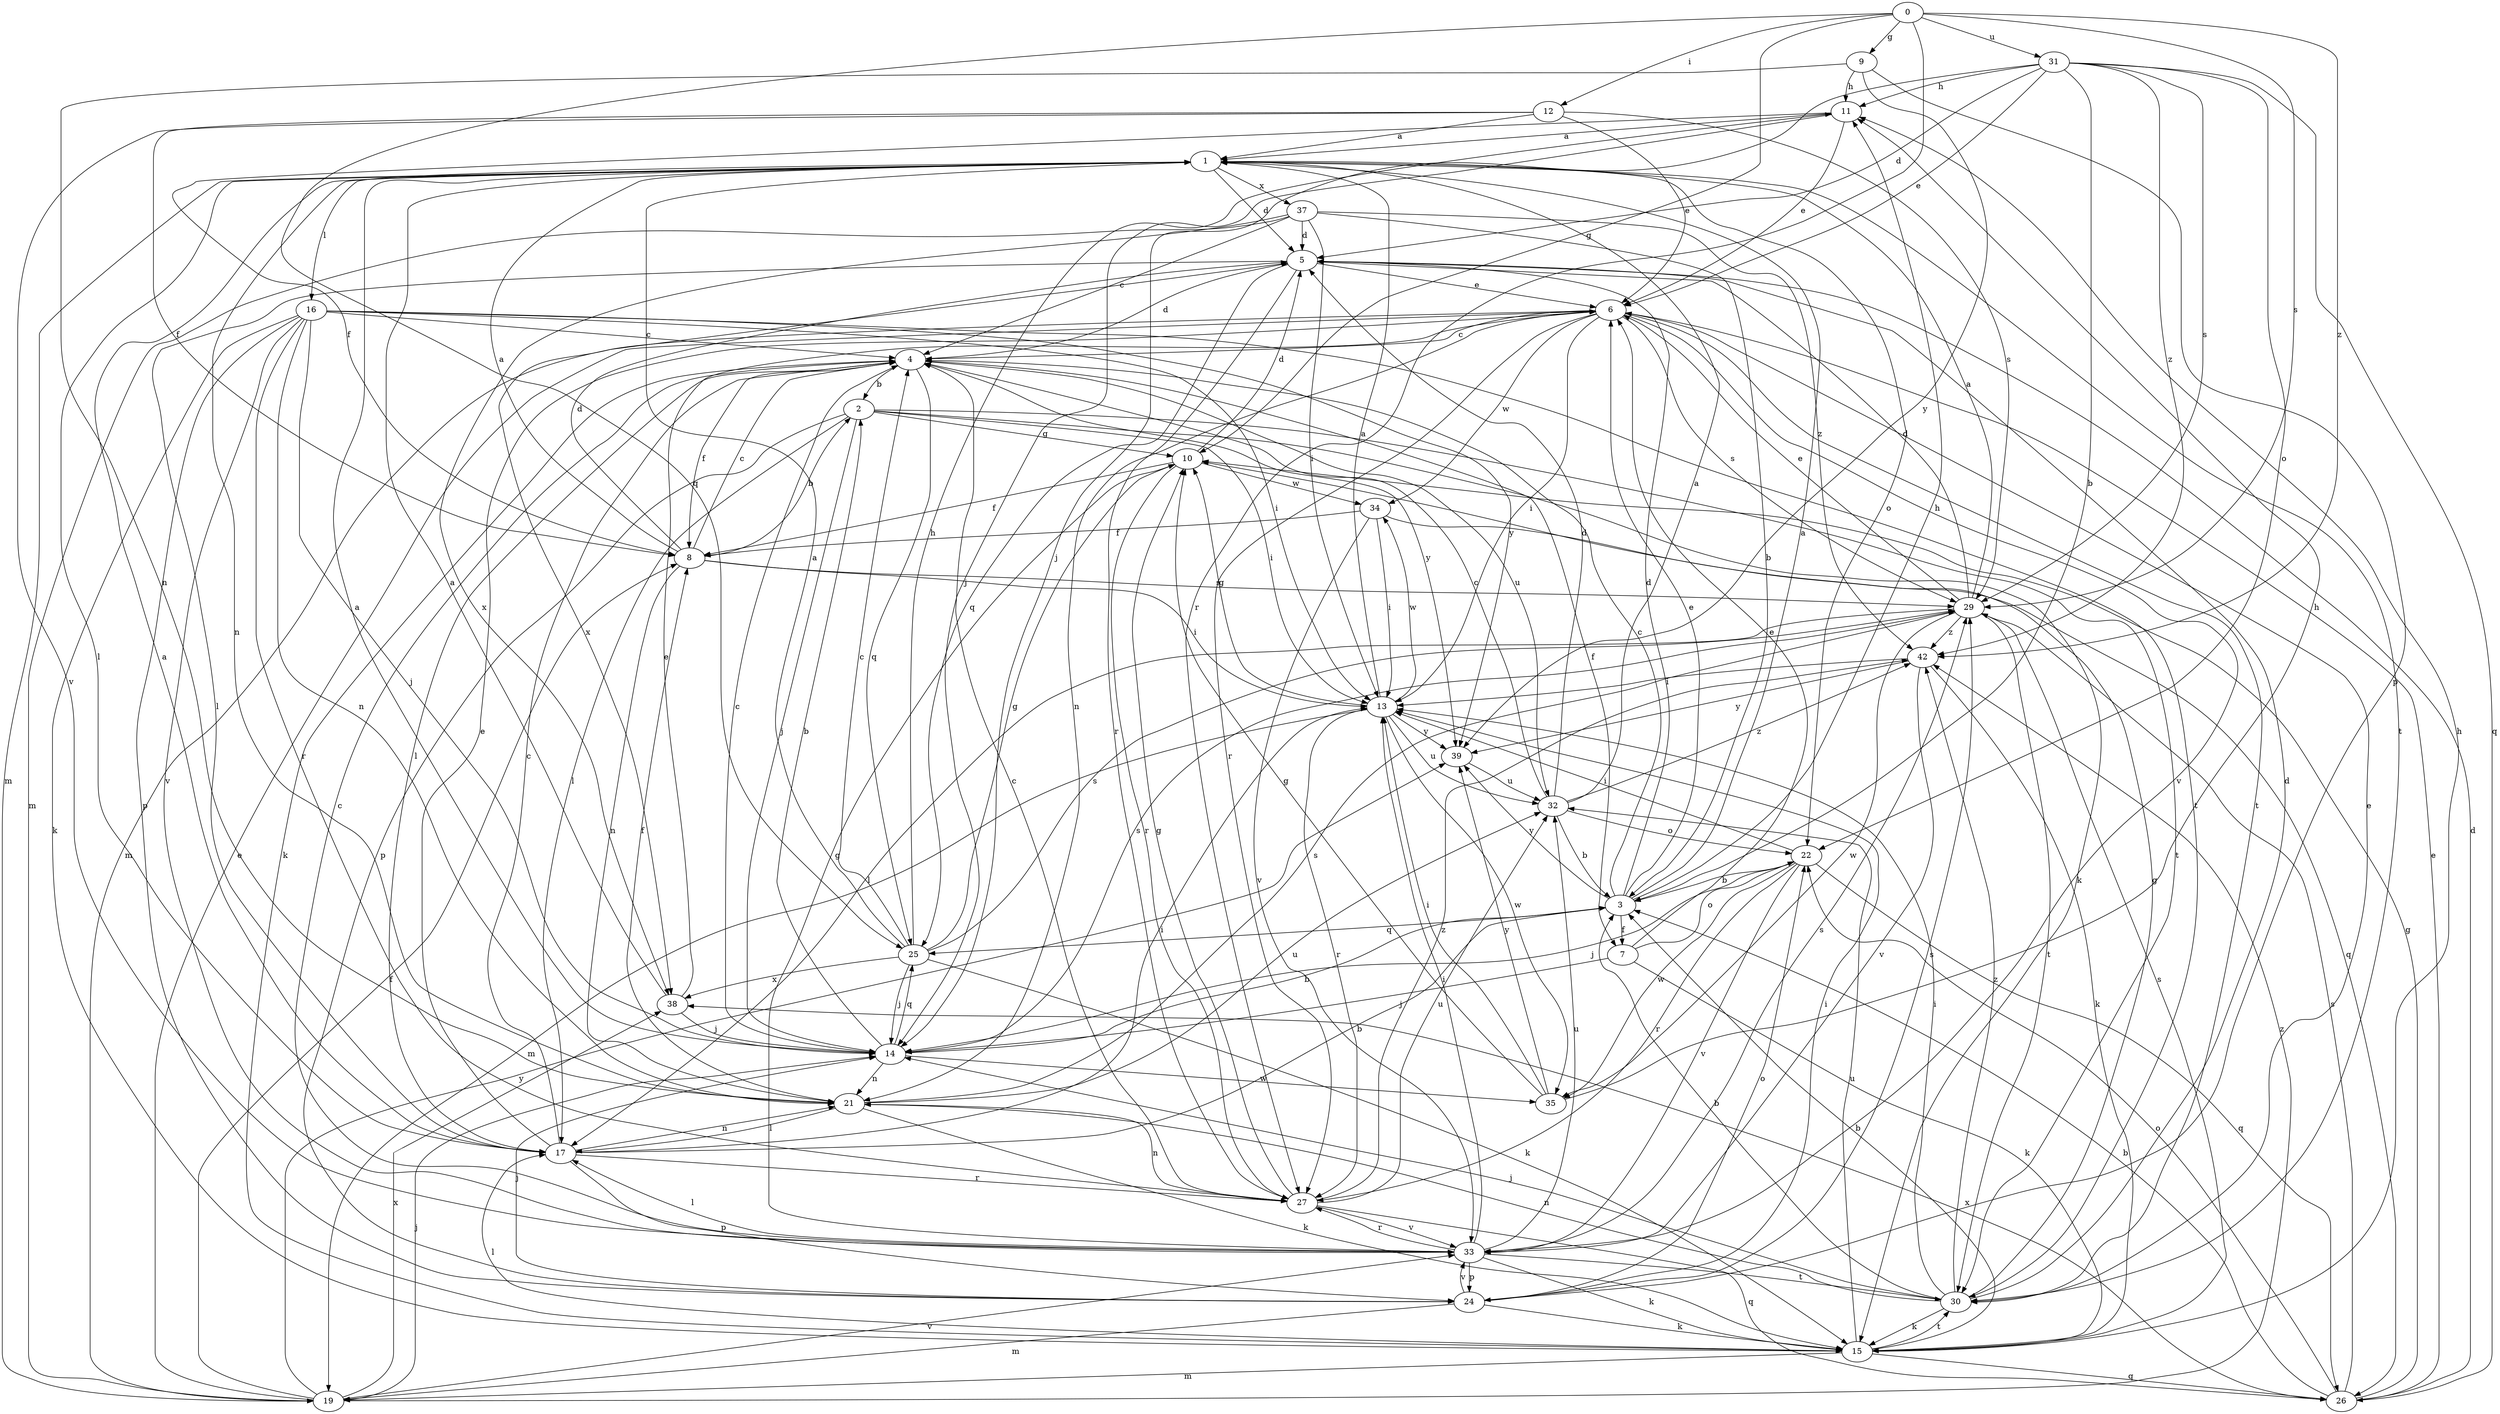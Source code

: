 strict digraph  {
0;
1;
2;
3;
4;
5;
6;
7;
8;
9;
10;
11;
12;
13;
14;
15;
16;
17;
19;
21;
22;
24;
25;
26;
27;
29;
30;
31;
32;
33;
34;
35;
37;
38;
39;
42;
0 -> 9  [label=g];
0 -> 10  [label=g];
0 -> 12  [label=i];
0 -> 25  [label=q];
0 -> 27  [label=r];
0 -> 29  [label=s];
0 -> 31  [label=u];
0 -> 42  [label=z];
1 -> 5  [label=d];
1 -> 16  [label=l];
1 -> 17  [label=l];
1 -> 19  [label=m];
1 -> 21  [label=n];
1 -> 22  [label=o];
1 -> 30  [label=t];
1 -> 37  [label=x];
2 -> 10  [label=g];
2 -> 13  [label=i];
2 -> 14  [label=j];
2 -> 15  [label=k];
2 -> 17  [label=l];
2 -> 24  [label=p];
2 -> 30  [label=t];
3 -> 1  [label=a];
3 -> 4  [label=c];
3 -> 5  [label=d];
3 -> 6  [label=e];
3 -> 7  [label=f];
3 -> 11  [label=h];
3 -> 25  [label=q];
3 -> 39  [label=y];
4 -> 2  [label=b];
4 -> 5  [label=d];
4 -> 7  [label=f];
4 -> 8  [label=f];
4 -> 15  [label=k];
4 -> 17  [label=l];
4 -> 25  [label=q];
4 -> 32  [label=u];
4 -> 39  [label=y];
5 -> 6  [label=e];
5 -> 17  [label=l];
5 -> 25  [label=q];
5 -> 27  [label=r];
5 -> 38  [label=x];
6 -> 4  [label=c];
6 -> 13  [label=i];
6 -> 19  [label=m];
6 -> 21  [label=n];
6 -> 27  [label=r];
6 -> 29  [label=s];
6 -> 30  [label=t];
6 -> 33  [label=v];
6 -> 34  [label=w];
7 -> 6  [label=e];
7 -> 14  [label=j];
7 -> 15  [label=k];
7 -> 22  [label=o];
8 -> 1  [label=a];
8 -> 2  [label=b];
8 -> 4  [label=c];
8 -> 5  [label=d];
8 -> 13  [label=i];
8 -> 21  [label=n];
8 -> 29  [label=s];
9 -> 11  [label=h];
9 -> 21  [label=n];
9 -> 24  [label=p];
9 -> 39  [label=y];
10 -> 5  [label=d];
10 -> 8  [label=f];
10 -> 27  [label=r];
10 -> 34  [label=w];
11 -> 1  [label=a];
11 -> 6  [label=e];
11 -> 8  [label=f];
11 -> 14  [label=j];
12 -> 1  [label=a];
12 -> 6  [label=e];
12 -> 8  [label=f];
12 -> 29  [label=s];
12 -> 33  [label=v];
13 -> 1  [label=a];
13 -> 10  [label=g];
13 -> 19  [label=m];
13 -> 27  [label=r];
13 -> 32  [label=u];
13 -> 34  [label=w];
13 -> 35  [label=w];
13 -> 39  [label=y];
14 -> 1  [label=a];
14 -> 2  [label=b];
14 -> 3  [label=b];
14 -> 4  [label=c];
14 -> 21  [label=n];
14 -> 25  [label=q];
14 -> 29  [label=s];
14 -> 35  [label=w];
15 -> 3  [label=b];
15 -> 11  [label=h];
15 -> 17  [label=l];
15 -> 19  [label=m];
15 -> 26  [label=q];
15 -> 29  [label=s];
15 -> 30  [label=t];
15 -> 32  [label=u];
16 -> 4  [label=c];
16 -> 13  [label=i];
16 -> 14  [label=j];
16 -> 15  [label=k];
16 -> 21  [label=n];
16 -> 24  [label=p];
16 -> 27  [label=r];
16 -> 30  [label=t];
16 -> 33  [label=v];
16 -> 39  [label=y];
17 -> 1  [label=a];
17 -> 3  [label=b];
17 -> 4  [label=c];
17 -> 6  [label=e];
17 -> 13  [label=i];
17 -> 21  [label=n];
17 -> 24  [label=p];
17 -> 27  [label=r];
19 -> 6  [label=e];
19 -> 8  [label=f];
19 -> 14  [label=j];
19 -> 33  [label=v];
19 -> 38  [label=x];
19 -> 39  [label=y];
19 -> 42  [label=z];
21 -> 8  [label=f];
21 -> 15  [label=k];
21 -> 17  [label=l];
21 -> 29  [label=s];
21 -> 32  [label=u];
22 -> 3  [label=b];
22 -> 13  [label=i];
22 -> 14  [label=j];
22 -> 26  [label=q];
22 -> 27  [label=r];
22 -> 33  [label=v];
22 -> 35  [label=w];
24 -> 13  [label=i];
24 -> 14  [label=j];
24 -> 15  [label=k];
24 -> 19  [label=m];
24 -> 22  [label=o];
24 -> 29  [label=s];
24 -> 33  [label=v];
25 -> 1  [label=a];
25 -> 4  [label=c];
25 -> 10  [label=g];
25 -> 11  [label=h];
25 -> 14  [label=j];
25 -> 15  [label=k];
25 -> 29  [label=s];
25 -> 38  [label=x];
26 -> 3  [label=b];
26 -> 5  [label=d];
26 -> 6  [label=e];
26 -> 10  [label=g];
26 -> 22  [label=o];
26 -> 29  [label=s];
26 -> 38  [label=x];
27 -> 4  [label=c];
27 -> 10  [label=g];
27 -> 21  [label=n];
27 -> 26  [label=q];
27 -> 32  [label=u];
27 -> 33  [label=v];
27 -> 42  [label=z];
29 -> 1  [label=a];
29 -> 5  [label=d];
29 -> 6  [label=e];
29 -> 17  [label=l];
29 -> 30  [label=t];
29 -> 35  [label=w];
29 -> 42  [label=z];
30 -> 3  [label=b];
30 -> 5  [label=d];
30 -> 6  [label=e];
30 -> 10  [label=g];
30 -> 13  [label=i];
30 -> 14  [label=j];
30 -> 15  [label=k];
30 -> 21  [label=n];
30 -> 42  [label=z];
31 -> 3  [label=b];
31 -> 5  [label=d];
31 -> 6  [label=e];
31 -> 11  [label=h];
31 -> 14  [label=j];
31 -> 22  [label=o];
31 -> 26  [label=q];
31 -> 29  [label=s];
31 -> 42  [label=z];
32 -> 1  [label=a];
32 -> 3  [label=b];
32 -> 4  [label=c];
32 -> 5  [label=d];
32 -> 22  [label=o];
32 -> 42  [label=z];
33 -> 4  [label=c];
33 -> 10  [label=g];
33 -> 13  [label=i];
33 -> 15  [label=k];
33 -> 17  [label=l];
33 -> 24  [label=p];
33 -> 27  [label=r];
33 -> 29  [label=s];
33 -> 30  [label=t];
33 -> 32  [label=u];
34 -> 8  [label=f];
34 -> 13  [label=i];
34 -> 26  [label=q];
34 -> 33  [label=v];
35 -> 10  [label=g];
35 -> 11  [label=h];
35 -> 13  [label=i];
35 -> 39  [label=y];
37 -> 3  [label=b];
37 -> 4  [label=c];
37 -> 5  [label=d];
37 -> 13  [label=i];
37 -> 19  [label=m];
37 -> 38  [label=x];
37 -> 42  [label=z];
38 -> 1  [label=a];
38 -> 6  [label=e];
38 -> 14  [label=j];
39 -> 32  [label=u];
42 -> 13  [label=i];
42 -> 15  [label=k];
42 -> 33  [label=v];
42 -> 39  [label=y];
}
